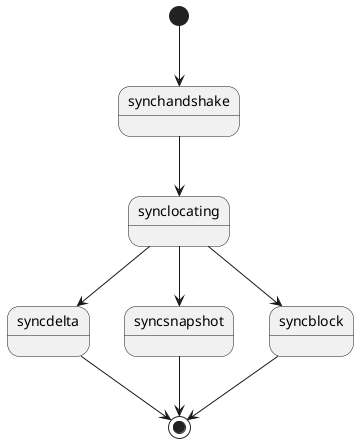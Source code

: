 @startuml

[*] --> synchandshake
synchandshake --> synclocating
synclocating --> syncdelta
synclocating --> syncsnapshot
synclocating --> syncblock


syncdelta --> [*]
syncsnapshot --> [*]
syncblock --> [*]

@enduml
